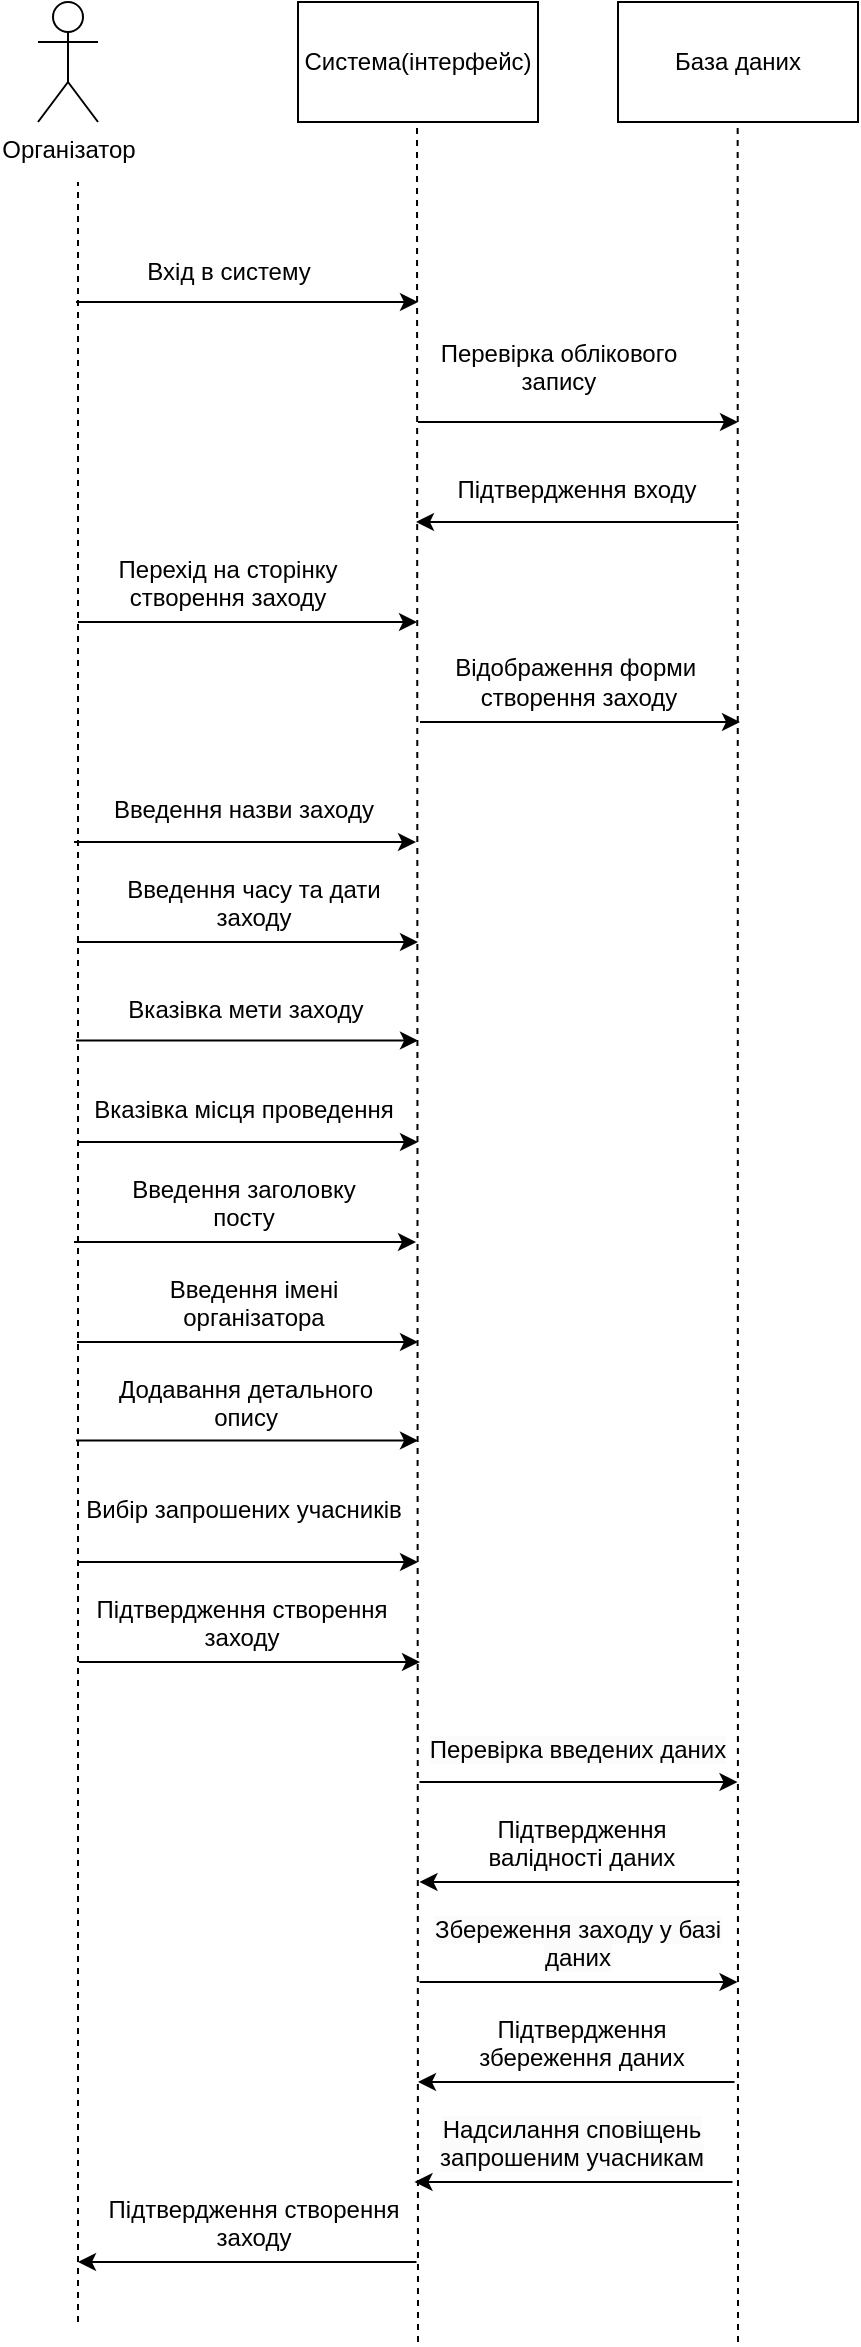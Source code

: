 <mxfile version="24.4.8" type="device">
  <diagram name="Сторінка-1" id="QPpfyPxlDEL5Ec9uEA-j">
    <mxGraphModel dx="932" dy="1396" grid="0" gridSize="10" guides="1" tooltips="1" connect="1" arrows="1" fold="1" page="1" pageScale="1" pageWidth="827" pageHeight="1169" math="0" shadow="0">
      <root>
        <mxCell id="0" />
        <mxCell id="1" parent="0" />
        <mxCell id="Z0NSURGrnw13pnlhkE_a-1" value="Організатор" style="shape=umlActor;verticalLabelPosition=bottom;verticalAlign=top;html=1;outlineConnect=0;" vertex="1" parent="1">
          <mxGeometry x="30" y="19" width="30" height="60" as="geometry" />
        </mxCell>
        <mxCell id="Z0NSURGrnw13pnlhkE_a-2" value="" style="endArrow=none;dashed=1;html=1;rounded=0;" edge="1" parent="1">
          <mxGeometry width="50" height="50" relative="1" as="geometry">
            <mxPoint x="50" y="1179" as="sourcePoint" />
            <mxPoint x="50" y="109" as="targetPoint" />
          </mxGeometry>
        </mxCell>
        <mxCell id="Z0NSURGrnw13pnlhkE_a-3" value="Система(інтерфейс)" style="rounded=0;whiteSpace=wrap;html=1;" vertex="1" parent="1">
          <mxGeometry x="160" y="19" width="120" height="60" as="geometry" />
        </mxCell>
        <mxCell id="Z0NSURGrnw13pnlhkE_a-4" value="" style="endArrow=none;dashed=1;html=1;rounded=0;" edge="1" parent="1">
          <mxGeometry width="50" height="50" relative="1" as="geometry">
            <mxPoint x="220" y="1189" as="sourcePoint" />
            <mxPoint x="219.5" y="79" as="targetPoint" />
          </mxGeometry>
        </mxCell>
        <mxCell id="Z0NSURGrnw13pnlhkE_a-5" value="" style="endArrow=classic;html=1;rounded=0;" edge="1" parent="1">
          <mxGeometry width="50" height="50" relative="1" as="geometry">
            <mxPoint x="49" y="169" as="sourcePoint" />
            <mxPoint x="220" y="169" as="targetPoint" />
          </mxGeometry>
        </mxCell>
        <mxCell id="Z0NSURGrnw13pnlhkE_a-6" value="База даних" style="rounded=0;whiteSpace=wrap;html=1;" vertex="1" parent="1">
          <mxGeometry x="320" y="19" width="120" height="60" as="geometry" />
        </mxCell>
        <mxCell id="Z0NSURGrnw13pnlhkE_a-7" value="" style="endArrow=none;dashed=1;html=1;rounded=0;entryX=0.528;entryY=1.01;entryDx=0;entryDy=0;entryPerimeter=0;" edge="1" parent="1">
          <mxGeometry width="50" height="50" relative="1" as="geometry">
            <mxPoint x="380" y="1189" as="sourcePoint" />
            <mxPoint x="379.83" y="79.0" as="targetPoint" />
          </mxGeometry>
        </mxCell>
        <mxCell id="Z0NSURGrnw13pnlhkE_a-8" value="Вхід в систему" style="text;html=1;align=center;verticalAlign=middle;resizable=0;points=[];autosize=1;strokeColor=none;fillColor=none;" vertex="1" parent="1">
          <mxGeometry x="75" y="141" width="100" height="26" as="geometry" />
        </mxCell>
        <mxCell id="Z0NSURGrnw13pnlhkE_a-9" value="" style="endArrow=classic;html=1;rounded=0;" edge="1" parent="1">
          <mxGeometry width="50" height="50" relative="1" as="geometry">
            <mxPoint x="221" y="379" as="sourcePoint" />
            <mxPoint x="381" y="379" as="targetPoint" />
          </mxGeometry>
        </mxCell>
        <mxCell id="Z0NSURGrnw13pnlhkE_a-10" value="Відображення форми&amp;nbsp;&lt;div&gt;створення заходу&lt;/div&gt;" style="text;html=1;align=center;verticalAlign=middle;resizable=0;points=[];autosize=1;strokeColor=none;fillColor=none;" vertex="1" parent="1">
          <mxGeometry x="224.5" y="339" width="150" height="40" as="geometry" />
        </mxCell>
        <mxCell id="Z0NSURGrnw13pnlhkE_a-11" value="" style="endArrow=classic;html=1;rounded=0;" edge="1" parent="1">
          <mxGeometry width="50" height="50" relative="1" as="geometry">
            <mxPoint x="380" y="279" as="sourcePoint" />
            <mxPoint x="219" y="279" as="targetPoint" />
          </mxGeometry>
        </mxCell>
        <mxCell id="Z0NSURGrnw13pnlhkE_a-13" value="Перевірка облікового запису" style="text;whiteSpace=wrap;html=1;align=center;" vertex="1" parent="1">
          <mxGeometry x="221" y="181" width="139" height="40" as="geometry" />
        </mxCell>
        <mxCell id="Z0NSURGrnw13pnlhkE_a-16" value="" style="endArrow=classic;html=1;rounded=0;" edge="1" parent="1">
          <mxGeometry width="50" height="50" relative="1" as="geometry">
            <mxPoint x="220.75" y="909" as="sourcePoint" />
            <mxPoint x="379.75" y="909" as="targetPoint" />
          </mxGeometry>
        </mxCell>
        <mxCell id="Z0NSURGrnw13pnlhkE_a-17" value="" style="endArrow=classic;html=1;rounded=0;" edge="1" parent="1">
          <mxGeometry width="50" height="50" relative="1" as="geometry">
            <mxPoint x="220" y="229" as="sourcePoint" />
            <mxPoint x="380" y="229" as="targetPoint" />
          </mxGeometry>
        </mxCell>
        <mxCell id="Z0NSURGrnw13pnlhkE_a-18" value="Підтвердження входу" style="text;whiteSpace=wrap;html=1;align=center;" vertex="1" parent="1">
          <mxGeometry x="223" y="249" width="153" height="30" as="geometry" />
        </mxCell>
        <mxCell id="Z0NSURGrnw13pnlhkE_a-19" value="Перехід на сторінку створення заходу" style="text;whiteSpace=wrap;html=1;align=center;" vertex="1" parent="1">
          <mxGeometry x="54.5" y="289" width="140" height="40" as="geometry" />
        </mxCell>
        <mxCell id="Z0NSURGrnw13pnlhkE_a-20" value="" style="endArrow=classic;html=1;rounded=0;" edge="1" parent="1">
          <mxGeometry width="50" height="50" relative="1" as="geometry">
            <mxPoint x="50" y="329" as="sourcePoint" />
            <mxPoint x="219.5" y="329" as="targetPoint" />
          </mxGeometry>
        </mxCell>
        <mxCell id="Z0NSURGrnw13pnlhkE_a-22" value="" style="endArrow=classic;html=1;rounded=0;" edge="1" parent="1">
          <mxGeometry width="50" height="50" relative="1" as="geometry">
            <mxPoint x="48" y="439" as="sourcePoint" />
            <mxPoint x="219" y="439" as="targetPoint" />
          </mxGeometry>
        </mxCell>
        <mxCell id="Z0NSURGrnw13pnlhkE_a-23" value="Введення часу та дати заходу" style="text;whiteSpace=wrap;html=1;align=center;" vertex="1" parent="1">
          <mxGeometry x="62.5" y="449" width="150" height="40" as="geometry" />
        </mxCell>
        <mxCell id="Z0NSURGrnw13pnlhkE_a-24" value="" style="endArrow=classic;html=1;rounded=0;" edge="1" parent="1">
          <mxGeometry width="50" height="50" relative="1" as="geometry">
            <mxPoint x="49.5" y="489" as="sourcePoint" />
            <mxPoint x="220" y="489" as="targetPoint" />
          </mxGeometry>
        </mxCell>
        <mxCell id="Z0NSURGrnw13pnlhkE_a-25" value="&lt;span style=&quot;color: rgb(0, 0, 0); font-family: Helvetica; font-size: 12px; font-style: normal; font-variant-ligatures: normal; font-variant-caps: normal; font-weight: 400; letter-spacing: normal; orphans: 2; text-indent: 0px; text-transform: none; widows: 2; word-spacing: 0px; -webkit-text-stroke-width: 0px; white-space: normal; background-color: rgb(251, 251, 251); text-decoration-thickness: initial; text-decoration-style: initial; text-decoration-color: initial; float: none; display: inline !important;&quot;&gt;Перевірка введених даних&lt;/span&gt;" style="text;whiteSpace=wrap;html=1;align=center;" vertex="1" parent="1">
          <mxGeometry x="222.25" y="879" width="156" height="30" as="geometry" />
        </mxCell>
        <mxCell id="Z0NSURGrnw13pnlhkE_a-27" value="Підтвердження валідності даних" style="text;whiteSpace=wrap;html=1;align=center;" vertex="1" parent="1">
          <mxGeometry x="237.25" y="919" width="130" height="40" as="geometry" />
        </mxCell>
        <mxCell id="Z0NSURGrnw13pnlhkE_a-28" value="" style="endArrow=classic;html=1;rounded=0;" edge="1" parent="1">
          <mxGeometry width="50" height="50" relative="1" as="geometry">
            <mxPoint x="380.75" y="959" as="sourcePoint" />
            <mxPoint x="220.75" y="959" as="targetPoint" />
          </mxGeometry>
        </mxCell>
        <mxCell id="Z0NSURGrnw13pnlhkE_a-30" value="Введення назви заходу" style="text;whiteSpace=wrap;html=1;align=center;" vertex="1" parent="1">
          <mxGeometry x="62.5" y="409" width="140" height="30" as="geometry" />
        </mxCell>
        <mxCell id="Z0NSURGrnw13pnlhkE_a-31" value="Вказівка мети заходу" style="text;whiteSpace=wrap;html=1;align=center;" vertex="1" parent="1">
          <mxGeometry x="59" y="509" width="150" height="30" as="geometry" />
        </mxCell>
        <mxCell id="Z0NSURGrnw13pnlhkE_a-32" value="" style="endArrow=classic;html=1;rounded=0;" edge="1" parent="1">
          <mxGeometry width="50" height="50" relative="1" as="geometry">
            <mxPoint x="49" y="538.29" as="sourcePoint" />
            <mxPoint x="220" y="538.29" as="targetPoint" />
          </mxGeometry>
        </mxCell>
        <mxCell id="Z0NSURGrnw13pnlhkE_a-33" value="" style="endArrow=classic;html=1;rounded=0;" edge="1" parent="1">
          <mxGeometry width="50" height="50" relative="1" as="geometry">
            <mxPoint x="49.5" y="589" as="sourcePoint" />
            <mxPoint x="220" y="589" as="targetPoint" />
          </mxGeometry>
        </mxCell>
        <mxCell id="Z0NSURGrnw13pnlhkE_a-34" value="Вказівка місця проведення" style="text;whiteSpace=wrap;html=1;align=center;" vertex="1" parent="1">
          <mxGeometry x="51.75" y="559" width="161.5" height="30" as="geometry" />
        </mxCell>
        <mxCell id="Z0NSURGrnw13pnlhkE_a-35" value="" style="endArrow=classic;html=1;rounded=0;" edge="1" parent="1">
          <mxGeometry width="50" height="50" relative="1" as="geometry">
            <mxPoint x="220.75" y="1009" as="sourcePoint" />
            <mxPoint x="379.75" y="1009" as="targetPoint" />
          </mxGeometry>
        </mxCell>
        <mxCell id="Z0NSURGrnw13pnlhkE_a-36" value="&lt;span style=&quot;color: rgb(0, 0, 0); font-family: Helvetica; font-size: 12px; font-style: normal; font-variant-ligatures: normal; font-variant-caps: normal; font-weight: 400; letter-spacing: normal; orphans: 2; text-indent: 0px; text-transform: none; widows: 2; word-spacing: 0px; -webkit-text-stroke-width: 0px; white-space: normal; background-color: rgb(251, 251, 251); text-decoration-thickness: initial; text-decoration-style: initial; text-decoration-color: initial; float: none; display: inline !important;&quot;&gt;Збереження заходу у базі даних&lt;/span&gt;" style="text;whiteSpace=wrap;html=1;align=center;" vertex="1" parent="1">
          <mxGeometry x="222.25" y="969" width="156" height="40" as="geometry" />
        </mxCell>
        <mxCell id="Z0NSURGrnw13pnlhkE_a-37" value="Підтвердження збереження даних" style="text;whiteSpace=wrap;html=1;align=center;" vertex="1" parent="1">
          <mxGeometry x="237.25" y="1019" width="130" height="40" as="geometry" />
        </mxCell>
        <mxCell id="Z0NSURGrnw13pnlhkE_a-38" value="" style="endArrow=classic;html=1;rounded=0;" edge="1" parent="1">
          <mxGeometry width="50" height="50" relative="1" as="geometry">
            <mxPoint x="378.25" y="1059" as="sourcePoint" />
            <mxPoint x="220" y="1059" as="targetPoint" />
          </mxGeometry>
        </mxCell>
        <mxCell id="Z0NSURGrnw13pnlhkE_a-39" value="" style="endArrow=classic;html=1;rounded=0;" edge="1" parent="1">
          <mxGeometry width="50" height="50" relative="1" as="geometry">
            <mxPoint x="377.25" y="1109" as="sourcePoint" />
            <mxPoint x="218.25" y="1109" as="targetPoint" />
          </mxGeometry>
        </mxCell>
        <mxCell id="Z0NSURGrnw13pnlhkE_a-40" value="&lt;span style=&quot;color: rgb(0, 0, 0); font-family: Helvetica; font-size: 12px; font-style: normal; font-variant-ligatures: normal; font-variant-caps: normal; font-weight: 400; letter-spacing: normal; orphans: 2; text-indent: 0px; text-transform: none; widows: 2; word-spacing: 0px; -webkit-text-stroke-width: 0px; white-space: normal; background-color: rgb(251, 251, 251); text-decoration-thickness: initial; text-decoration-style: initial; text-decoration-color: initial; float: none; display: inline !important;&quot;&gt;Надсилання сповіщень запрошеним учасникам&lt;/span&gt;" style="text;whiteSpace=wrap;html=1;align=center;" vertex="1" parent="1">
          <mxGeometry x="218.5" y="1069" width="156" height="40" as="geometry" />
        </mxCell>
        <mxCell id="Z0NSURGrnw13pnlhkE_a-43" value="" style="endArrow=classic;html=1;rounded=0;" edge="1" parent="1">
          <mxGeometry width="50" height="50" relative="1" as="geometry">
            <mxPoint x="48" y="639" as="sourcePoint" />
            <mxPoint x="219" y="639" as="targetPoint" />
          </mxGeometry>
        </mxCell>
        <mxCell id="Z0NSURGrnw13pnlhkE_a-44" value="Введення імені організатора" style="text;whiteSpace=wrap;html=1;align=center;" vertex="1" parent="1">
          <mxGeometry x="62.5" y="649" width="150" height="40" as="geometry" />
        </mxCell>
        <mxCell id="Z0NSURGrnw13pnlhkE_a-45" value="" style="endArrow=classic;html=1;rounded=0;" edge="1" parent="1">
          <mxGeometry width="50" height="50" relative="1" as="geometry">
            <mxPoint x="49.5" y="689" as="sourcePoint" />
            <mxPoint x="220" y="689" as="targetPoint" />
          </mxGeometry>
        </mxCell>
        <mxCell id="Z0NSURGrnw13pnlhkE_a-46" value="Введення заголовку посту" style="text;whiteSpace=wrap;html=1;align=center;" vertex="1" parent="1">
          <mxGeometry x="62.5" y="599" width="140" height="40" as="geometry" />
        </mxCell>
        <mxCell id="Z0NSURGrnw13pnlhkE_a-47" value="Додавання детального опису" style="text;whiteSpace=wrap;html=1;align=center;" vertex="1" parent="1">
          <mxGeometry x="59" y="699" width="150" height="40" as="geometry" />
        </mxCell>
        <mxCell id="Z0NSURGrnw13pnlhkE_a-48" value="" style="endArrow=classic;html=1;rounded=0;" edge="1" parent="1">
          <mxGeometry width="50" height="50" relative="1" as="geometry">
            <mxPoint x="49" y="738.29" as="sourcePoint" />
            <mxPoint x="220" y="738.29" as="targetPoint" />
          </mxGeometry>
        </mxCell>
        <mxCell id="Z0NSURGrnw13pnlhkE_a-49" value="" style="endArrow=classic;html=1;rounded=0;" edge="1" parent="1">
          <mxGeometry width="50" height="50" relative="1" as="geometry">
            <mxPoint x="49.5" y="799" as="sourcePoint" />
            <mxPoint x="220" y="799" as="targetPoint" />
          </mxGeometry>
        </mxCell>
        <mxCell id="Z0NSURGrnw13pnlhkE_a-50" value="Вибір запрошених учасників" style="text;whiteSpace=wrap;html=1;align=center;" vertex="1" parent="1">
          <mxGeometry x="51.75" y="759" width="161.5" height="30" as="geometry" />
        </mxCell>
        <mxCell id="Z0NSURGrnw13pnlhkE_a-51" value="" style="endArrow=classic;html=1;rounded=0;" edge="1" parent="1">
          <mxGeometry width="50" height="50" relative="1" as="geometry">
            <mxPoint x="50.5" y="849" as="sourcePoint" />
            <mxPoint x="221" y="849" as="targetPoint" />
          </mxGeometry>
        </mxCell>
        <mxCell id="Z0NSURGrnw13pnlhkE_a-52" value="Підтвердження створення заходу" style="text;whiteSpace=wrap;html=1;align=center;" vertex="1" parent="1">
          <mxGeometry x="51" y="809" width="161.5" height="40" as="geometry" />
        </mxCell>
        <mxCell id="Z0NSURGrnw13pnlhkE_a-54" value="" style="endArrow=classic;html=1;rounded=0;" edge="1" parent="1">
          <mxGeometry width="50" height="50" relative="1" as="geometry">
            <mxPoint x="219.25" y="1149" as="sourcePoint" />
            <mxPoint x="50" y="1149" as="targetPoint" />
          </mxGeometry>
        </mxCell>
        <mxCell id="Z0NSURGrnw13pnlhkE_a-55" value="Підтвердження створення заходу" style="text;whiteSpace=wrap;html=1;align=center;" vertex="1" parent="1">
          <mxGeometry x="56.75" y="1109" width="161.5" height="40" as="geometry" />
        </mxCell>
      </root>
    </mxGraphModel>
  </diagram>
</mxfile>
